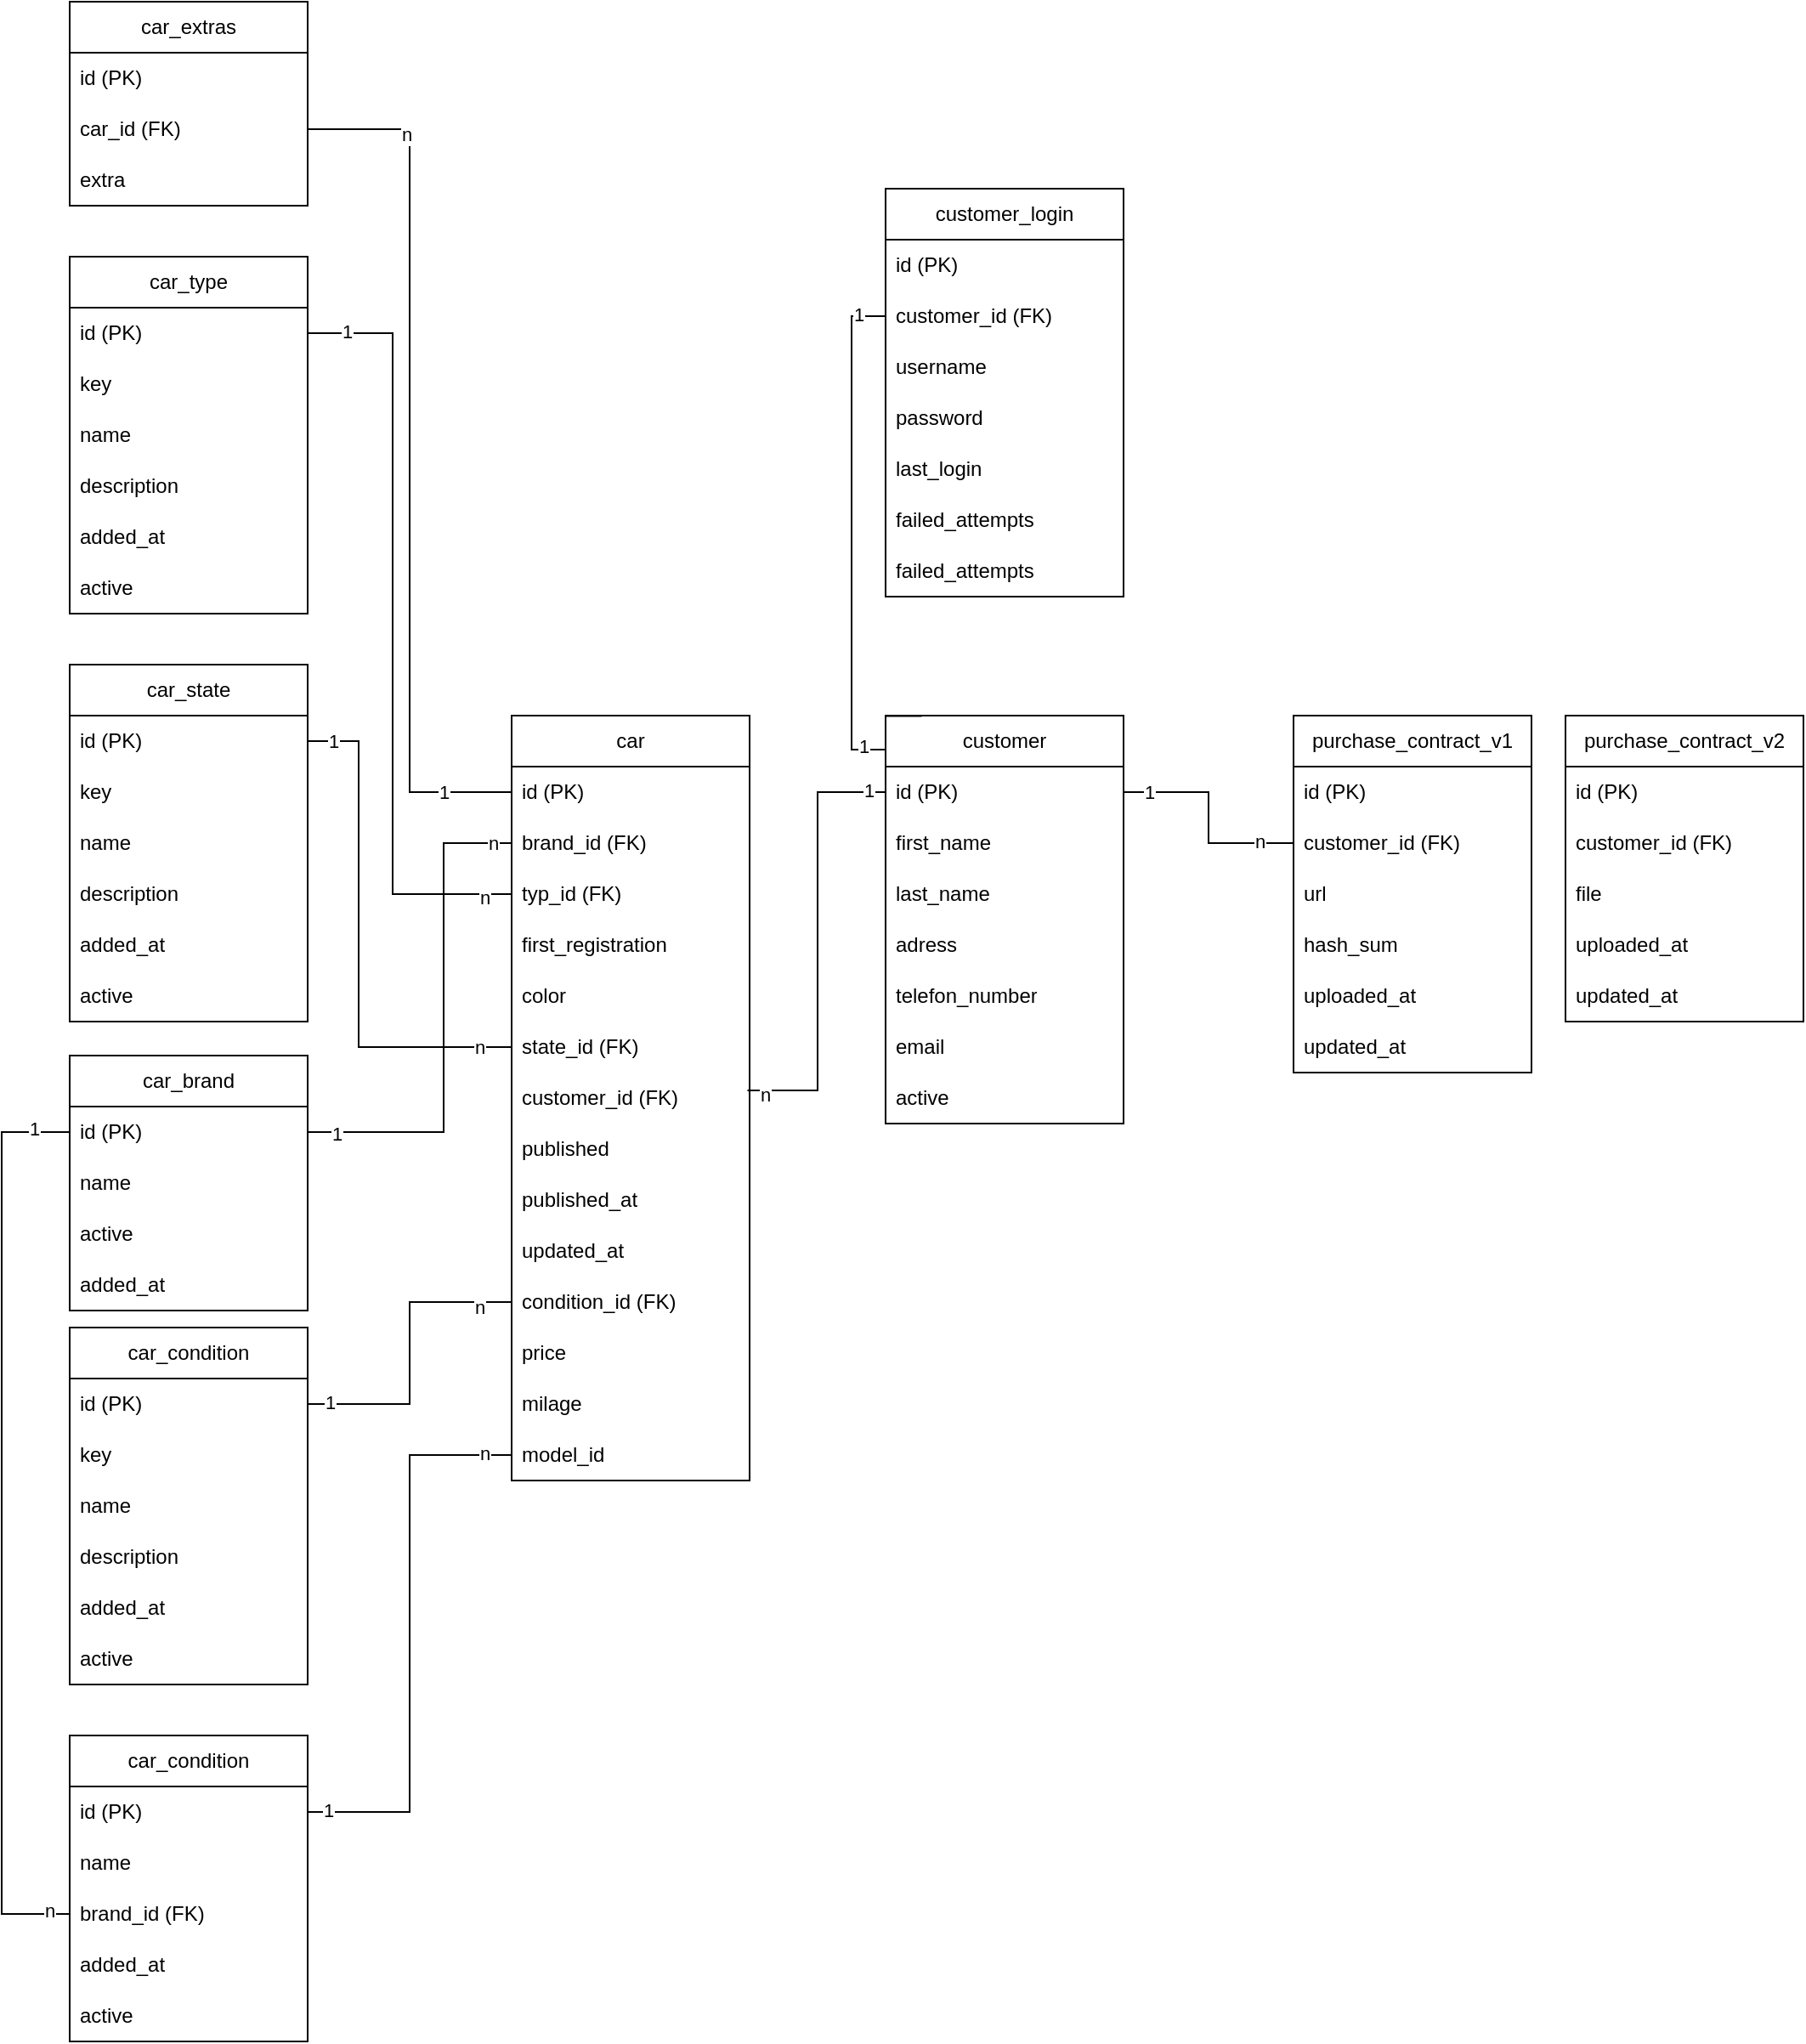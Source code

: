 <mxfile version="28.1.2">
  <diagram name="ER-Diagram" id="_7Eimf49AhQYkIgYRzWL">
    <mxGraphModel dx="1416" dy="1670" grid="1" gridSize="10" guides="1" tooltips="1" connect="1" arrows="1" fold="1" page="1" pageScale="1" pageWidth="827" pageHeight="1169" math="0" shadow="0">
      <root>
        <mxCell id="0" />
        <mxCell id="1" parent="0" />
        <mxCell id="4TkPCDQfQ7wnUUoVSyLl-1" value="car" style="swimlane;fontStyle=0;childLayout=stackLayout;horizontal=1;startSize=30;horizontalStack=0;resizeParent=1;resizeParentMax=0;resizeLast=0;collapsible=1;marginBottom=0;whiteSpace=wrap;html=1;" parent="1" vertex="1">
          <mxGeometry x="140" y="280" width="140" height="450" as="geometry">
            <mxRectangle x="120" y="280" width="60" height="30" as="alternateBounds" />
          </mxGeometry>
        </mxCell>
        <mxCell id="4TkPCDQfQ7wnUUoVSyLl-2" value="id (PK)" style="text;strokeColor=none;fillColor=none;align=left;verticalAlign=middle;spacingLeft=4;spacingRight=4;overflow=hidden;points=[[0,0.5],[1,0.5]];portConstraint=eastwest;rotatable=0;whiteSpace=wrap;html=1;" parent="4TkPCDQfQ7wnUUoVSyLl-1" vertex="1">
          <mxGeometry y="30" width="140" height="30" as="geometry" />
        </mxCell>
        <mxCell id="4TkPCDQfQ7wnUUoVSyLl-3" value="brand_id (FK)" style="text;strokeColor=none;fillColor=none;align=left;verticalAlign=middle;spacingLeft=4;spacingRight=4;overflow=hidden;points=[[0,0.5],[1,0.5]];portConstraint=eastwest;rotatable=0;whiteSpace=wrap;html=1;" parent="4TkPCDQfQ7wnUUoVSyLl-1" vertex="1">
          <mxGeometry y="60" width="140" height="30" as="geometry" />
        </mxCell>
        <mxCell id="4TkPCDQfQ7wnUUoVSyLl-4" value="typ_id (FK)" style="text;strokeColor=none;fillColor=none;align=left;verticalAlign=middle;spacingLeft=4;spacingRight=4;overflow=hidden;points=[[0,0.5],[1,0.5]];portConstraint=eastwest;rotatable=0;whiteSpace=wrap;html=1;" parent="4TkPCDQfQ7wnUUoVSyLl-1" vertex="1">
          <mxGeometry y="90" width="140" height="30" as="geometry" />
        </mxCell>
        <mxCell id="4TkPCDQfQ7wnUUoVSyLl-5" value="first_registration" style="text;strokeColor=none;fillColor=none;align=left;verticalAlign=middle;spacingLeft=4;spacingRight=4;overflow=hidden;points=[[0,0.5],[1,0.5]];portConstraint=eastwest;rotatable=0;whiteSpace=wrap;html=1;" parent="4TkPCDQfQ7wnUUoVSyLl-1" vertex="1">
          <mxGeometry y="120" width="140" height="30" as="geometry" />
        </mxCell>
        <mxCell id="4TkPCDQfQ7wnUUoVSyLl-6" value="color" style="text;strokeColor=none;fillColor=none;align=left;verticalAlign=middle;spacingLeft=4;spacingRight=4;overflow=hidden;points=[[0,0.5],[1,0.5]];portConstraint=eastwest;rotatable=0;whiteSpace=wrap;html=1;" parent="4TkPCDQfQ7wnUUoVSyLl-1" vertex="1">
          <mxGeometry y="150" width="140" height="30" as="geometry" />
        </mxCell>
        <mxCell id="4TkPCDQfQ7wnUUoVSyLl-7" value="state_id (FK)" style="text;strokeColor=none;fillColor=none;align=left;verticalAlign=middle;spacingLeft=4;spacingRight=4;overflow=hidden;points=[[0,0.5],[1,0.5]];portConstraint=eastwest;rotatable=0;whiteSpace=wrap;html=1;" parent="4TkPCDQfQ7wnUUoVSyLl-1" vertex="1">
          <mxGeometry y="180" width="140" height="30" as="geometry" />
        </mxCell>
        <mxCell id="4TkPCDQfQ7wnUUoVSyLl-8" value="customer_id (FK)" style="text;strokeColor=none;fillColor=none;align=left;verticalAlign=middle;spacingLeft=4;spacingRight=4;overflow=hidden;points=[[0,0.5],[1,0.5]];portConstraint=eastwest;rotatable=0;whiteSpace=wrap;html=1;" parent="4TkPCDQfQ7wnUUoVSyLl-1" vertex="1">
          <mxGeometry y="210" width="140" height="30" as="geometry" />
        </mxCell>
        <mxCell id="4TkPCDQfQ7wnUUoVSyLl-62" value="published" style="text;strokeColor=none;fillColor=none;align=left;verticalAlign=middle;spacingLeft=4;spacingRight=4;overflow=hidden;points=[[0,0.5],[1,0.5]];portConstraint=eastwest;rotatable=0;whiteSpace=wrap;html=1;" parent="4TkPCDQfQ7wnUUoVSyLl-1" vertex="1">
          <mxGeometry y="240" width="140" height="30" as="geometry" />
        </mxCell>
        <mxCell id="4TkPCDQfQ7wnUUoVSyLl-63" value="published_at" style="text;strokeColor=none;fillColor=none;align=left;verticalAlign=middle;spacingLeft=4;spacingRight=4;overflow=hidden;points=[[0,0.5],[1,0.5]];portConstraint=eastwest;rotatable=0;whiteSpace=wrap;html=1;" parent="4TkPCDQfQ7wnUUoVSyLl-1" vertex="1">
          <mxGeometry y="270" width="140" height="30" as="geometry" />
        </mxCell>
        <mxCell id="4TkPCDQfQ7wnUUoVSyLl-64" value="updated_at" style="text;strokeColor=none;fillColor=none;align=left;verticalAlign=middle;spacingLeft=4;spacingRight=4;overflow=hidden;points=[[0,0.5],[1,0.5]];portConstraint=eastwest;rotatable=0;whiteSpace=wrap;html=1;" parent="4TkPCDQfQ7wnUUoVSyLl-1" vertex="1">
          <mxGeometry y="300" width="140" height="30" as="geometry" />
        </mxCell>
        <mxCell id="3UxzQRHnN08g7a3_wBJf-1" value="condition_id (FK)" style="text;strokeColor=none;fillColor=none;align=left;verticalAlign=middle;spacingLeft=4;spacingRight=4;overflow=hidden;points=[[0,0.5],[1,0.5]];portConstraint=eastwest;rotatable=0;whiteSpace=wrap;html=1;" vertex="1" parent="4TkPCDQfQ7wnUUoVSyLl-1">
          <mxGeometry y="330" width="140" height="30" as="geometry" />
        </mxCell>
        <mxCell id="3UxzQRHnN08g7a3_wBJf-2" value="price" style="text;strokeColor=none;fillColor=none;align=left;verticalAlign=middle;spacingLeft=4;spacingRight=4;overflow=hidden;points=[[0,0.5],[1,0.5]];portConstraint=eastwest;rotatable=0;whiteSpace=wrap;html=1;" vertex="1" parent="4TkPCDQfQ7wnUUoVSyLl-1">
          <mxGeometry y="360" width="140" height="30" as="geometry" />
        </mxCell>
        <mxCell id="3UxzQRHnN08g7a3_wBJf-4" value="milage" style="text;strokeColor=none;fillColor=none;align=left;verticalAlign=middle;spacingLeft=4;spacingRight=4;overflow=hidden;points=[[0,0.5],[1,0.5]];portConstraint=eastwest;rotatable=0;whiteSpace=wrap;html=1;" vertex="1" parent="4TkPCDQfQ7wnUUoVSyLl-1">
          <mxGeometry y="390" width="140" height="30" as="geometry" />
        </mxCell>
        <mxCell id="3UxzQRHnN08g7a3_wBJf-50" value="model_id" style="text;strokeColor=none;fillColor=none;align=left;verticalAlign=middle;spacingLeft=4;spacingRight=4;overflow=hidden;points=[[0,0.5],[1,0.5]];portConstraint=eastwest;rotatable=0;whiteSpace=wrap;html=1;" vertex="1" parent="4TkPCDQfQ7wnUUoVSyLl-1">
          <mxGeometry y="420" width="140" height="30" as="geometry" />
        </mxCell>
        <mxCell id="4TkPCDQfQ7wnUUoVSyLl-9" value="customer" style="swimlane;fontStyle=0;childLayout=stackLayout;horizontal=1;startSize=30;horizontalStack=0;resizeParent=1;resizeParentMax=0;resizeLast=0;collapsible=1;marginBottom=0;whiteSpace=wrap;html=1;" parent="1" vertex="1">
          <mxGeometry x="360" y="280" width="140" height="240" as="geometry" />
        </mxCell>
        <mxCell id="4TkPCDQfQ7wnUUoVSyLl-10" value="id (PK)" style="text;strokeColor=none;fillColor=none;align=left;verticalAlign=middle;spacingLeft=4;spacingRight=4;overflow=hidden;points=[[0,0.5],[1,0.5]];portConstraint=eastwest;rotatable=0;whiteSpace=wrap;html=1;" parent="4TkPCDQfQ7wnUUoVSyLl-9" vertex="1">
          <mxGeometry y="30" width="140" height="30" as="geometry" />
        </mxCell>
        <mxCell id="4TkPCDQfQ7wnUUoVSyLl-11" value="first_name" style="text;strokeColor=none;fillColor=none;align=left;verticalAlign=middle;spacingLeft=4;spacingRight=4;overflow=hidden;points=[[0,0.5],[1,0.5]];portConstraint=eastwest;rotatable=0;whiteSpace=wrap;html=1;" parent="4TkPCDQfQ7wnUUoVSyLl-9" vertex="1">
          <mxGeometry y="60" width="140" height="30" as="geometry" />
        </mxCell>
        <mxCell id="4TkPCDQfQ7wnUUoVSyLl-12" value="last_name" style="text;strokeColor=none;fillColor=none;align=left;verticalAlign=middle;spacingLeft=4;spacingRight=4;overflow=hidden;points=[[0,0.5],[1,0.5]];portConstraint=eastwest;rotatable=0;whiteSpace=wrap;html=1;" parent="4TkPCDQfQ7wnUUoVSyLl-9" vertex="1">
          <mxGeometry y="90" width="140" height="30" as="geometry" />
        </mxCell>
        <mxCell id="4TkPCDQfQ7wnUUoVSyLl-13" value="adress" style="text;strokeColor=none;fillColor=none;align=left;verticalAlign=middle;spacingLeft=4;spacingRight=4;overflow=hidden;points=[[0,0.5],[1,0.5]];portConstraint=eastwest;rotatable=0;whiteSpace=wrap;html=1;" parent="4TkPCDQfQ7wnUUoVSyLl-9" vertex="1">
          <mxGeometry y="120" width="140" height="30" as="geometry" />
        </mxCell>
        <mxCell id="4TkPCDQfQ7wnUUoVSyLl-14" value="telefon_number" style="text;strokeColor=none;fillColor=none;align=left;verticalAlign=middle;spacingLeft=4;spacingRight=4;overflow=hidden;points=[[0,0.5],[1,0.5]];portConstraint=eastwest;rotatable=0;whiteSpace=wrap;html=1;" parent="4TkPCDQfQ7wnUUoVSyLl-9" vertex="1">
          <mxGeometry y="150" width="140" height="30" as="geometry" />
        </mxCell>
        <mxCell id="4TkPCDQfQ7wnUUoVSyLl-15" value="email" style="text;strokeColor=none;fillColor=none;align=left;verticalAlign=middle;spacingLeft=4;spacingRight=4;overflow=hidden;points=[[0,0.5],[1,0.5]];portConstraint=eastwest;rotatable=0;whiteSpace=wrap;html=1;" parent="4TkPCDQfQ7wnUUoVSyLl-9" vertex="1">
          <mxGeometry y="180" width="140" height="30" as="geometry" />
        </mxCell>
        <mxCell id="4TkPCDQfQ7wnUUoVSyLl-16" value="active" style="text;strokeColor=none;fillColor=none;align=left;verticalAlign=middle;spacingLeft=4;spacingRight=4;overflow=hidden;points=[[0,0.5],[1,0.5]];portConstraint=eastwest;rotatable=0;whiteSpace=wrap;html=1;" parent="4TkPCDQfQ7wnUUoVSyLl-9" vertex="1">
          <mxGeometry y="210" width="140" height="30" as="geometry" />
        </mxCell>
        <mxCell id="4TkPCDQfQ7wnUUoVSyLl-17" style="edgeStyle=orthogonalEdgeStyle;rounded=0;orthogonalLoop=1;jettySize=auto;html=1;entryX=0.991;entryY=0.349;entryDx=0;entryDy=0;entryPerimeter=0;strokeColor=default;endArrow=none;endFill=0;" parent="1" source="4TkPCDQfQ7wnUUoVSyLl-10" target="4TkPCDQfQ7wnUUoVSyLl-8" edge="1">
          <mxGeometry relative="1" as="geometry" />
        </mxCell>
        <mxCell id="4TkPCDQfQ7wnUUoVSyLl-18" value="n" style="edgeLabel;html=1;align=center;verticalAlign=middle;resizable=0;points=[];" parent="4TkPCDQfQ7wnUUoVSyLl-17" vertex="1" connectable="0">
          <mxGeometry x="0.923" y="2" relative="1" as="geometry">
            <mxPoint as="offset" />
          </mxGeometry>
        </mxCell>
        <mxCell id="4TkPCDQfQ7wnUUoVSyLl-19" value="1" style="edgeLabel;html=1;align=center;verticalAlign=middle;resizable=0;points=[];" parent="4TkPCDQfQ7wnUUoVSyLl-17" vertex="1" connectable="0">
          <mxGeometry x="-0.919" y="-1" relative="1" as="geometry">
            <mxPoint as="offset" />
          </mxGeometry>
        </mxCell>
        <mxCell id="4TkPCDQfQ7wnUUoVSyLl-20" value="car_extras" style="swimlane;fontStyle=0;childLayout=stackLayout;horizontal=1;startSize=30;horizontalStack=0;resizeParent=1;resizeParentMax=0;resizeLast=0;collapsible=1;marginBottom=0;whiteSpace=wrap;html=1;" parent="1" vertex="1">
          <mxGeometry x="-120" y="-140" width="140" height="120" as="geometry" />
        </mxCell>
        <mxCell id="4TkPCDQfQ7wnUUoVSyLl-21" value="id (PK)" style="text;strokeColor=none;fillColor=none;align=left;verticalAlign=middle;spacingLeft=4;spacingRight=4;overflow=hidden;points=[[0,0.5],[1,0.5]];portConstraint=eastwest;rotatable=0;whiteSpace=wrap;html=1;" parent="4TkPCDQfQ7wnUUoVSyLl-20" vertex="1">
          <mxGeometry y="30" width="140" height="30" as="geometry" />
        </mxCell>
        <mxCell id="4TkPCDQfQ7wnUUoVSyLl-22" value="car_id (FK)" style="text;strokeColor=none;fillColor=none;align=left;verticalAlign=middle;spacingLeft=4;spacingRight=4;overflow=hidden;points=[[0,0.5],[1,0.5]];portConstraint=eastwest;rotatable=0;whiteSpace=wrap;html=1;" parent="4TkPCDQfQ7wnUUoVSyLl-20" vertex="1">
          <mxGeometry y="60" width="140" height="30" as="geometry" />
        </mxCell>
        <mxCell id="4TkPCDQfQ7wnUUoVSyLl-23" value="extra" style="text;strokeColor=none;fillColor=none;align=left;verticalAlign=middle;spacingLeft=4;spacingRight=4;overflow=hidden;points=[[0,0.5],[1,0.5]];portConstraint=eastwest;rotatable=0;whiteSpace=wrap;html=1;" parent="4TkPCDQfQ7wnUUoVSyLl-20" vertex="1">
          <mxGeometry y="90" width="140" height="30" as="geometry" />
        </mxCell>
        <mxCell id="4TkPCDQfQ7wnUUoVSyLl-24" style="edgeStyle=orthogonalEdgeStyle;rounded=0;orthogonalLoop=1;jettySize=auto;html=1;entryX=0;entryY=0.5;entryDx=0;entryDy=0;endArrow=none;endFill=0;" parent="1" source="4TkPCDQfQ7wnUUoVSyLl-22" target="4TkPCDQfQ7wnUUoVSyLl-2" edge="1">
          <mxGeometry relative="1" as="geometry" />
        </mxCell>
        <mxCell id="4TkPCDQfQ7wnUUoVSyLl-25" value="&lt;div&gt;&lt;br&gt;&lt;/div&gt;" style="edgeLabel;html=1;align=center;verticalAlign=middle;resizable=0;points=[];" parent="4TkPCDQfQ7wnUUoVSyLl-24" vertex="1" connectable="0">
          <mxGeometry x="-0.799" y="-2" relative="1" as="geometry">
            <mxPoint as="offset" />
          </mxGeometry>
        </mxCell>
        <mxCell id="4TkPCDQfQ7wnUUoVSyLl-26" value="1" style="edgeLabel;html=1;align=center;verticalAlign=middle;resizable=0;points=[];" parent="4TkPCDQfQ7wnUUoVSyLl-24" vertex="1" connectable="0">
          <mxGeometry x="0.844" relative="1" as="geometry">
            <mxPoint as="offset" />
          </mxGeometry>
        </mxCell>
        <mxCell id="3UxzQRHnN08g7a3_wBJf-49" value="n" style="edgeLabel;html=1;align=center;verticalAlign=middle;resizable=0;points=[];" vertex="1" connectable="0" parent="4TkPCDQfQ7wnUUoVSyLl-24">
          <mxGeometry x="-0.754" y="-2" relative="1" as="geometry">
            <mxPoint as="offset" />
          </mxGeometry>
        </mxCell>
        <mxCell id="4TkPCDQfQ7wnUUoVSyLl-35" value="purchase_contract_v1" style="swimlane;fontStyle=0;childLayout=stackLayout;horizontal=1;startSize=30;horizontalStack=0;resizeParent=1;resizeParentMax=0;resizeLast=0;collapsible=1;marginBottom=0;whiteSpace=wrap;html=1;" parent="1" vertex="1">
          <mxGeometry x="600" y="280" width="140" height="210" as="geometry" />
        </mxCell>
        <mxCell id="4TkPCDQfQ7wnUUoVSyLl-36" value="id (PK)" style="text;strokeColor=none;fillColor=none;align=left;verticalAlign=middle;spacingLeft=4;spacingRight=4;overflow=hidden;points=[[0,0.5],[1,0.5]];portConstraint=eastwest;rotatable=0;whiteSpace=wrap;html=1;" parent="4TkPCDQfQ7wnUUoVSyLl-35" vertex="1">
          <mxGeometry y="30" width="140" height="30" as="geometry" />
        </mxCell>
        <mxCell id="4TkPCDQfQ7wnUUoVSyLl-37" value="customer_id (FK)" style="text;strokeColor=none;fillColor=none;align=left;verticalAlign=middle;spacingLeft=4;spacingRight=4;overflow=hidden;points=[[0,0.5],[1,0.5]];portConstraint=eastwest;rotatable=0;whiteSpace=wrap;html=1;" parent="4TkPCDQfQ7wnUUoVSyLl-35" vertex="1">
          <mxGeometry y="60" width="140" height="30" as="geometry" />
        </mxCell>
        <mxCell id="4TkPCDQfQ7wnUUoVSyLl-38" value="url" style="text;strokeColor=none;fillColor=none;align=left;verticalAlign=middle;spacingLeft=4;spacingRight=4;overflow=hidden;points=[[0,0.5],[1,0.5]];portConstraint=eastwest;rotatable=0;whiteSpace=wrap;html=1;" parent="4TkPCDQfQ7wnUUoVSyLl-35" vertex="1">
          <mxGeometry y="90" width="140" height="30" as="geometry" />
        </mxCell>
        <mxCell id="4TkPCDQfQ7wnUUoVSyLl-42" value="hash_sum" style="text;strokeColor=none;fillColor=none;align=left;verticalAlign=middle;spacingLeft=4;spacingRight=4;overflow=hidden;points=[[0,0.5],[1,0.5]];portConstraint=eastwest;rotatable=0;whiteSpace=wrap;html=1;" parent="4TkPCDQfQ7wnUUoVSyLl-35" vertex="1">
          <mxGeometry y="120" width="140" height="30" as="geometry" />
        </mxCell>
        <mxCell id="4TkPCDQfQ7wnUUoVSyLl-49" value="uploaded_at" style="text;strokeColor=none;fillColor=none;align=left;verticalAlign=middle;spacingLeft=4;spacingRight=4;overflow=hidden;points=[[0,0.5],[1,0.5]];portConstraint=eastwest;rotatable=0;whiteSpace=wrap;html=1;" parent="4TkPCDQfQ7wnUUoVSyLl-35" vertex="1">
          <mxGeometry y="150" width="140" height="30" as="geometry" />
        </mxCell>
        <mxCell id="4TkPCDQfQ7wnUUoVSyLl-50" value="updated_at" style="text;strokeColor=none;fillColor=none;align=left;verticalAlign=middle;spacingLeft=4;spacingRight=4;overflow=hidden;points=[[0,0.5],[1,0.5]];portConstraint=eastwest;rotatable=0;whiteSpace=wrap;html=1;" parent="4TkPCDQfQ7wnUUoVSyLl-35" vertex="1">
          <mxGeometry y="180" width="140" height="30" as="geometry" />
        </mxCell>
        <mxCell id="4TkPCDQfQ7wnUUoVSyLl-39" style="edgeStyle=orthogonalEdgeStyle;rounded=0;orthogonalLoop=1;jettySize=auto;html=1;entryX=0;entryY=0.5;entryDx=0;entryDy=0;endArrow=none;endFill=0;" parent="1" source="4TkPCDQfQ7wnUUoVSyLl-10" target="4TkPCDQfQ7wnUUoVSyLl-37" edge="1">
          <mxGeometry relative="1" as="geometry" />
        </mxCell>
        <mxCell id="4TkPCDQfQ7wnUUoVSyLl-40" value="1" style="edgeLabel;html=1;align=center;verticalAlign=middle;resizable=0;points=[];" parent="4TkPCDQfQ7wnUUoVSyLl-39" vertex="1" connectable="0">
          <mxGeometry x="-0.779" relative="1" as="geometry">
            <mxPoint as="offset" />
          </mxGeometry>
        </mxCell>
        <mxCell id="4TkPCDQfQ7wnUUoVSyLl-41" value="n" style="edgeLabel;html=1;align=center;verticalAlign=middle;resizable=0;points=[];" parent="4TkPCDQfQ7wnUUoVSyLl-39" vertex="1" connectable="0">
          <mxGeometry x="0.696" y="1" relative="1" as="geometry">
            <mxPoint as="offset" />
          </mxGeometry>
        </mxCell>
        <mxCell id="4TkPCDQfQ7wnUUoVSyLl-43" value="purchase_contract_v2" style="swimlane;fontStyle=0;childLayout=stackLayout;horizontal=1;startSize=30;horizontalStack=0;resizeParent=1;resizeParentMax=0;resizeLast=0;collapsible=1;marginBottom=0;whiteSpace=wrap;html=1;" parent="1" vertex="1">
          <mxGeometry x="760" y="280" width="140" height="180" as="geometry" />
        </mxCell>
        <mxCell id="4TkPCDQfQ7wnUUoVSyLl-44" value="id (PK)" style="text;strokeColor=none;fillColor=none;align=left;verticalAlign=middle;spacingLeft=4;spacingRight=4;overflow=hidden;points=[[0,0.5],[1,0.5]];portConstraint=eastwest;rotatable=0;whiteSpace=wrap;html=1;" parent="4TkPCDQfQ7wnUUoVSyLl-43" vertex="1">
          <mxGeometry y="30" width="140" height="30" as="geometry" />
        </mxCell>
        <mxCell id="4TkPCDQfQ7wnUUoVSyLl-45" value="customer_id (FK)" style="text;strokeColor=none;fillColor=none;align=left;verticalAlign=middle;spacingLeft=4;spacingRight=4;overflow=hidden;points=[[0,0.5],[1,0.5]];portConstraint=eastwest;rotatable=0;whiteSpace=wrap;html=1;" parent="4TkPCDQfQ7wnUUoVSyLl-43" vertex="1">
          <mxGeometry y="60" width="140" height="30" as="geometry" />
        </mxCell>
        <mxCell id="4TkPCDQfQ7wnUUoVSyLl-46" value="file" style="text;strokeColor=none;fillColor=none;align=left;verticalAlign=middle;spacingLeft=4;spacingRight=4;overflow=hidden;points=[[0,0.5],[1,0.5]];portConstraint=eastwest;rotatable=0;whiteSpace=wrap;html=1;" parent="4TkPCDQfQ7wnUUoVSyLl-43" vertex="1">
          <mxGeometry y="90" width="140" height="30" as="geometry" />
        </mxCell>
        <mxCell id="4TkPCDQfQ7wnUUoVSyLl-48" value="uploaded_at" style="text;strokeColor=none;fillColor=none;align=left;verticalAlign=middle;spacingLeft=4;spacingRight=4;overflow=hidden;points=[[0,0.5],[1,0.5]];portConstraint=eastwest;rotatable=0;whiteSpace=wrap;html=1;" parent="4TkPCDQfQ7wnUUoVSyLl-43" vertex="1">
          <mxGeometry y="120" width="140" height="30" as="geometry" />
        </mxCell>
        <mxCell id="4TkPCDQfQ7wnUUoVSyLl-51" value="updated_at" style="text;strokeColor=none;fillColor=none;align=left;verticalAlign=middle;spacingLeft=4;spacingRight=4;overflow=hidden;points=[[0,0.5],[1,0.5]];portConstraint=eastwest;rotatable=0;whiteSpace=wrap;html=1;" parent="4TkPCDQfQ7wnUUoVSyLl-43" vertex="1">
          <mxGeometry y="150" width="140" height="30" as="geometry" />
        </mxCell>
        <mxCell id="4TkPCDQfQ7wnUUoVSyLl-52" value="customer_login" style="swimlane;fontStyle=0;childLayout=stackLayout;horizontal=1;startSize=30;horizontalStack=0;resizeParent=1;resizeParentMax=0;resizeLast=0;collapsible=1;marginBottom=0;whiteSpace=wrap;html=1;" parent="1" vertex="1">
          <mxGeometry x="360" y="-30" width="140" height="240" as="geometry" />
        </mxCell>
        <mxCell id="4TkPCDQfQ7wnUUoVSyLl-53" value="id (PK)" style="text;strokeColor=none;fillColor=none;align=left;verticalAlign=middle;spacingLeft=4;spacingRight=4;overflow=hidden;points=[[0,0.5],[1,0.5]];portConstraint=eastwest;rotatable=0;whiteSpace=wrap;html=1;" parent="4TkPCDQfQ7wnUUoVSyLl-52" vertex="1">
          <mxGeometry y="30" width="140" height="30" as="geometry" />
        </mxCell>
        <mxCell id="4TkPCDQfQ7wnUUoVSyLl-54" value="customer_id (FK)" style="text;strokeColor=none;fillColor=none;align=left;verticalAlign=middle;spacingLeft=4;spacingRight=4;overflow=hidden;points=[[0,0.5],[1,0.5]];portConstraint=eastwest;rotatable=0;whiteSpace=wrap;html=1;" parent="4TkPCDQfQ7wnUUoVSyLl-52" vertex="1">
          <mxGeometry y="60" width="140" height="30" as="geometry" />
        </mxCell>
        <mxCell id="4TkPCDQfQ7wnUUoVSyLl-55" value="username" style="text;strokeColor=none;fillColor=none;align=left;verticalAlign=middle;spacingLeft=4;spacingRight=4;overflow=hidden;points=[[0,0.5],[1,0.5]];portConstraint=eastwest;rotatable=0;whiteSpace=wrap;html=1;" parent="4TkPCDQfQ7wnUUoVSyLl-52" vertex="1">
          <mxGeometry y="90" width="140" height="30" as="geometry" />
        </mxCell>
        <mxCell id="4TkPCDQfQ7wnUUoVSyLl-56" value="password" style="text;strokeColor=none;fillColor=none;align=left;verticalAlign=middle;spacingLeft=4;spacingRight=4;overflow=hidden;points=[[0,0.5],[1,0.5]];portConstraint=eastwest;rotatable=0;whiteSpace=wrap;html=1;" parent="4TkPCDQfQ7wnUUoVSyLl-52" vertex="1">
          <mxGeometry y="120" width="140" height="30" as="geometry" />
        </mxCell>
        <mxCell id="4TkPCDQfQ7wnUUoVSyLl-57" value="last_login" style="text;strokeColor=none;fillColor=none;align=left;verticalAlign=middle;spacingLeft=4;spacingRight=4;overflow=hidden;points=[[0,0.5],[1,0.5]];portConstraint=eastwest;rotatable=0;whiteSpace=wrap;html=1;" parent="4TkPCDQfQ7wnUUoVSyLl-52" vertex="1">
          <mxGeometry y="150" width="140" height="30" as="geometry" />
        </mxCell>
        <mxCell id="4TkPCDQfQ7wnUUoVSyLl-58" value="failed_attempts" style="text;strokeColor=none;fillColor=none;align=left;verticalAlign=middle;spacingLeft=4;spacingRight=4;overflow=hidden;points=[[0,0.5],[1,0.5]];portConstraint=eastwest;rotatable=0;whiteSpace=wrap;html=1;" parent="4TkPCDQfQ7wnUUoVSyLl-52" vertex="1">
          <mxGeometry y="180" width="140" height="30" as="geometry" />
        </mxCell>
        <mxCell id="3UxzQRHnN08g7a3_wBJf-66" value="failed_attempts" style="text;strokeColor=none;fillColor=none;align=left;verticalAlign=middle;spacingLeft=4;spacingRight=4;overflow=hidden;points=[[0,0.5],[1,0.5]];portConstraint=eastwest;rotatable=0;whiteSpace=wrap;html=1;" vertex="1" parent="4TkPCDQfQ7wnUUoVSyLl-52">
          <mxGeometry y="210" width="140" height="30" as="geometry" />
        </mxCell>
        <mxCell id="4TkPCDQfQ7wnUUoVSyLl-59" style="edgeStyle=orthogonalEdgeStyle;rounded=0;orthogonalLoop=1;jettySize=auto;html=1;endArrow=none;endFill=0;entryX=0.152;entryY=0.001;entryDx=0;entryDy=0;entryPerimeter=0;" parent="1" source="4TkPCDQfQ7wnUUoVSyLl-54" target="4TkPCDQfQ7wnUUoVSyLl-9" edge="1">
          <mxGeometry relative="1" as="geometry">
            <mxPoint x="320" y="330" as="targetPoint" />
            <Array as="points">
              <mxPoint x="340" y="45" />
              <mxPoint x="340" y="300" />
              <mxPoint x="360" y="300" />
              <mxPoint x="360" y="280" />
            </Array>
          </mxGeometry>
        </mxCell>
        <mxCell id="4TkPCDQfQ7wnUUoVSyLl-60" value="1" style="edgeLabel;html=1;align=center;verticalAlign=middle;resizable=0;points=[];" parent="4TkPCDQfQ7wnUUoVSyLl-59" vertex="1" connectable="0">
          <mxGeometry x="0.676" y="2" relative="1" as="geometry">
            <mxPoint as="offset" />
          </mxGeometry>
        </mxCell>
        <mxCell id="4TkPCDQfQ7wnUUoVSyLl-61" value="1" style="edgeLabel;html=1;align=center;verticalAlign=middle;resizable=0;points=[];" parent="4TkPCDQfQ7wnUUoVSyLl-59" vertex="1" connectable="0">
          <mxGeometry x="-0.905" y="-1" relative="1" as="geometry">
            <mxPoint as="offset" />
          </mxGeometry>
        </mxCell>
        <mxCell id="3UxzQRHnN08g7a3_wBJf-5" value="car_brand" style="swimlane;fontStyle=0;childLayout=stackLayout;horizontal=1;startSize=30;horizontalStack=0;resizeParent=1;resizeParentMax=0;resizeLast=0;collapsible=1;marginBottom=0;whiteSpace=wrap;html=1;" vertex="1" parent="1">
          <mxGeometry x="-120" y="480" width="140" height="150" as="geometry" />
        </mxCell>
        <mxCell id="3UxzQRHnN08g7a3_wBJf-6" value="id (PK)" style="text;strokeColor=none;fillColor=none;align=left;verticalAlign=middle;spacingLeft=4;spacingRight=4;overflow=hidden;points=[[0,0.5],[1,0.5]];portConstraint=eastwest;rotatable=0;whiteSpace=wrap;html=1;" vertex="1" parent="3UxzQRHnN08g7a3_wBJf-5">
          <mxGeometry y="30" width="140" height="30" as="geometry" />
        </mxCell>
        <mxCell id="3UxzQRHnN08g7a3_wBJf-7" value="name" style="text;strokeColor=none;fillColor=none;align=left;verticalAlign=middle;spacingLeft=4;spacingRight=4;overflow=hidden;points=[[0,0.5],[1,0.5]];portConstraint=eastwest;rotatable=0;whiteSpace=wrap;html=1;" vertex="1" parent="3UxzQRHnN08g7a3_wBJf-5">
          <mxGeometry y="60" width="140" height="30" as="geometry" />
        </mxCell>
        <mxCell id="3UxzQRHnN08g7a3_wBJf-8" value="active" style="text;strokeColor=none;fillColor=none;align=left;verticalAlign=middle;spacingLeft=4;spacingRight=4;overflow=hidden;points=[[0,0.5],[1,0.5]];portConstraint=eastwest;rotatable=0;whiteSpace=wrap;html=1;" vertex="1" parent="3UxzQRHnN08g7a3_wBJf-5">
          <mxGeometry y="90" width="140" height="30" as="geometry" />
        </mxCell>
        <mxCell id="3UxzQRHnN08g7a3_wBJf-9" value="added_at" style="text;strokeColor=none;fillColor=none;align=left;verticalAlign=middle;spacingLeft=4;spacingRight=4;overflow=hidden;points=[[0,0.5],[1,0.5]];portConstraint=eastwest;rotatable=0;whiteSpace=wrap;html=1;" vertex="1" parent="3UxzQRHnN08g7a3_wBJf-5">
          <mxGeometry y="120" width="140" height="30" as="geometry" />
        </mxCell>
        <mxCell id="3UxzQRHnN08g7a3_wBJf-10" style="edgeStyle=orthogonalEdgeStyle;rounded=0;orthogonalLoop=1;jettySize=auto;html=1;entryX=0;entryY=0.5;entryDx=0;entryDy=0;endArrow=none;endFill=0;" edge="1" parent="1" source="3UxzQRHnN08g7a3_wBJf-6" target="4TkPCDQfQ7wnUUoVSyLl-3">
          <mxGeometry relative="1" as="geometry">
            <Array as="points">
              <mxPoint x="100" y="525" />
              <mxPoint x="100" y="355" />
            </Array>
          </mxGeometry>
        </mxCell>
        <mxCell id="3UxzQRHnN08g7a3_wBJf-11" value="1" style="edgeLabel;html=1;align=center;verticalAlign=middle;resizable=0;points=[];" vertex="1" connectable="0" parent="3UxzQRHnN08g7a3_wBJf-10">
          <mxGeometry x="-0.883" y="-1" relative="1" as="geometry">
            <mxPoint as="offset" />
          </mxGeometry>
        </mxCell>
        <mxCell id="3UxzQRHnN08g7a3_wBJf-13" value="n" style="edgeLabel;html=1;align=center;verticalAlign=middle;resizable=0;points=[];" vertex="1" connectable="0" parent="3UxzQRHnN08g7a3_wBJf-10">
          <mxGeometry x="0.919" relative="1" as="geometry">
            <mxPoint as="offset" />
          </mxGeometry>
        </mxCell>
        <mxCell id="3UxzQRHnN08g7a3_wBJf-14" value="car_condition" style="swimlane;fontStyle=0;childLayout=stackLayout;horizontal=1;startSize=30;horizontalStack=0;resizeParent=1;resizeParentMax=0;resizeLast=0;collapsible=1;marginBottom=0;whiteSpace=wrap;html=1;" vertex="1" parent="1">
          <mxGeometry x="-120" y="640" width="140" height="210" as="geometry" />
        </mxCell>
        <mxCell id="3UxzQRHnN08g7a3_wBJf-15" value="id (PK)" style="text;strokeColor=none;fillColor=none;align=left;verticalAlign=middle;spacingLeft=4;spacingRight=4;overflow=hidden;points=[[0,0.5],[1,0.5]];portConstraint=eastwest;rotatable=0;whiteSpace=wrap;html=1;" vertex="1" parent="3UxzQRHnN08g7a3_wBJf-14">
          <mxGeometry y="30" width="140" height="30" as="geometry" />
        </mxCell>
        <mxCell id="3UxzQRHnN08g7a3_wBJf-16" value="key" style="text;strokeColor=none;fillColor=none;align=left;verticalAlign=middle;spacingLeft=4;spacingRight=4;overflow=hidden;points=[[0,0.5],[1,0.5]];portConstraint=eastwest;rotatable=0;whiteSpace=wrap;html=1;" vertex="1" parent="3UxzQRHnN08g7a3_wBJf-14">
          <mxGeometry y="60" width="140" height="30" as="geometry" />
        </mxCell>
        <mxCell id="3UxzQRHnN08g7a3_wBJf-20" value="name" style="text;strokeColor=none;fillColor=none;align=left;verticalAlign=middle;spacingLeft=4;spacingRight=4;overflow=hidden;points=[[0,0.5],[1,0.5]];portConstraint=eastwest;rotatable=0;whiteSpace=wrap;html=1;" vertex="1" parent="3UxzQRHnN08g7a3_wBJf-14">
          <mxGeometry y="90" width="140" height="30" as="geometry" />
        </mxCell>
        <mxCell id="3UxzQRHnN08g7a3_wBJf-17" value="description" style="text;strokeColor=none;fillColor=none;align=left;verticalAlign=middle;spacingLeft=4;spacingRight=4;overflow=hidden;points=[[0,0.5],[1,0.5]];portConstraint=eastwest;rotatable=0;whiteSpace=wrap;html=1;" vertex="1" parent="3UxzQRHnN08g7a3_wBJf-14">
          <mxGeometry y="120" width="140" height="30" as="geometry" />
        </mxCell>
        <mxCell id="3UxzQRHnN08g7a3_wBJf-18" value="added_at" style="text;strokeColor=none;fillColor=none;align=left;verticalAlign=middle;spacingLeft=4;spacingRight=4;overflow=hidden;points=[[0,0.5],[1,0.5]];portConstraint=eastwest;rotatable=0;whiteSpace=wrap;html=1;" vertex="1" parent="3UxzQRHnN08g7a3_wBJf-14">
          <mxGeometry y="150" width="140" height="30" as="geometry" />
        </mxCell>
        <mxCell id="3UxzQRHnN08g7a3_wBJf-21" value="active" style="text;strokeColor=none;fillColor=none;align=left;verticalAlign=middle;spacingLeft=4;spacingRight=4;overflow=hidden;points=[[0,0.5],[1,0.5]];portConstraint=eastwest;rotatable=0;whiteSpace=wrap;html=1;" vertex="1" parent="3UxzQRHnN08g7a3_wBJf-14">
          <mxGeometry y="180" width="140" height="30" as="geometry" />
        </mxCell>
        <mxCell id="3UxzQRHnN08g7a3_wBJf-22" style="edgeStyle=orthogonalEdgeStyle;rounded=0;orthogonalLoop=1;jettySize=auto;html=1;endArrow=none;endFill=0;" edge="1" parent="1" source="3UxzQRHnN08g7a3_wBJf-1" target="3UxzQRHnN08g7a3_wBJf-15">
          <mxGeometry relative="1" as="geometry" />
        </mxCell>
        <mxCell id="3UxzQRHnN08g7a3_wBJf-23" value="1" style="edgeLabel;html=1;align=center;verticalAlign=middle;resizable=0;points=[];" vertex="1" connectable="0" parent="3UxzQRHnN08g7a3_wBJf-22">
          <mxGeometry x="0.86" y="-1" relative="1" as="geometry">
            <mxPoint as="offset" />
          </mxGeometry>
        </mxCell>
        <mxCell id="3UxzQRHnN08g7a3_wBJf-24" value="n" style="edgeLabel;html=1;align=center;verticalAlign=middle;resizable=0;points=[];" vertex="1" connectable="0" parent="3UxzQRHnN08g7a3_wBJf-22">
          <mxGeometry x="-0.782" y="3" relative="1" as="geometry">
            <mxPoint as="offset" />
          </mxGeometry>
        </mxCell>
        <mxCell id="3UxzQRHnN08g7a3_wBJf-25" value="car_state" style="swimlane;fontStyle=0;childLayout=stackLayout;horizontal=1;startSize=30;horizontalStack=0;resizeParent=1;resizeParentMax=0;resizeLast=0;collapsible=1;marginBottom=0;whiteSpace=wrap;html=1;" vertex="1" parent="1">
          <mxGeometry x="-120" y="250" width="140" height="210" as="geometry" />
        </mxCell>
        <mxCell id="3UxzQRHnN08g7a3_wBJf-26" value="id (PK)" style="text;strokeColor=none;fillColor=none;align=left;verticalAlign=middle;spacingLeft=4;spacingRight=4;overflow=hidden;points=[[0,0.5],[1,0.5]];portConstraint=eastwest;rotatable=0;whiteSpace=wrap;html=1;" vertex="1" parent="3UxzQRHnN08g7a3_wBJf-25">
          <mxGeometry y="30" width="140" height="30" as="geometry" />
        </mxCell>
        <mxCell id="3UxzQRHnN08g7a3_wBJf-32" value="key" style="text;strokeColor=none;fillColor=none;align=left;verticalAlign=middle;spacingLeft=4;spacingRight=4;overflow=hidden;points=[[0,0.5],[1,0.5]];portConstraint=eastwest;rotatable=0;whiteSpace=wrap;html=1;" vertex="1" parent="3UxzQRHnN08g7a3_wBJf-25">
          <mxGeometry y="60" width="140" height="30" as="geometry" />
        </mxCell>
        <mxCell id="3UxzQRHnN08g7a3_wBJf-33" value="name" style="text;strokeColor=none;fillColor=none;align=left;verticalAlign=middle;spacingLeft=4;spacingRight=4;overflow=hidden;points=[[0,0.5],[1,0.5]];portConstraint=eastwest;rotatable=0;whiteSpace=wrap;html=1;" vertex="1" parent="3UxzQRHnN08g7a3_wBJf-25">
          <mxGeometry y="90" width="140" height="30" as="geometry" />
        </mxCell>
        <mxCell id="3UxzQRHnN08g7a3_wBJf-34" value="description" style="text;strokeColor=none;fillColor=none;align=left;verticalAlign=middle;spacingLeft=4;spacingRight=4;overflow=hidden;points=[[0,0.5],[1,0.5]];portConstraint=eastwest;rotatable=0;whiteSpace=wrap;html=1;" vertex="1" parent="3UxzQRHnN08g7a3_wBJf-25">
          <mxGeometry y="120" width="140" height="30" as="geometry" />
        </mxCell>
        <mxCell id="3UxzQRHnN08g7a3_wBJf-30" value="added_at" style="text;strokeColor=none;fillColor=none;align=left;verticalAlign=middle;spacingLeft=4;spacingRight=4;overflow=hidden;points=[[0,0.5],[1,0.5]];portConstraint=eastwest;rotatable=0;whiteSpace=wrap;html=1;" vertex="1" parent="3UxzQRHnN08g7a3_wBJf-25">
          <mxGeometry y="150" width="140" height="30" as="geometry" />
        </mxCell>
        <mxCell id="3UxzQRHnN08g7a3_wBJf-31" value="active" style="text;strokeColor=none;fillColor=none;align=left;verticalAlign=middle;spacingLeft=4;spacingRight=4;overflow=hidden;points=[[0,0.5],[1,0.5]];portConstraint=eastwest;rotatable=0;whiteSpace=wrap;html=1;" vertex="1" parent="3UxzQRHnN08g7a3_wBJf-25">
          <mxGeometry y="180" width="140" height="30" as="geometry" />
        </mxCell>
        <mxCell id="3UxzQRHnN08g7a3_wBJf-35" style="edgeStyle=orthogonalEdgeStyle;rounded=0;orthogonalLoop=1;jettySize=auto;html=1;entryX=0;entryY=0.5;entryDx=0;entryDy=0;endArrow=none;endFill=0;" edge="1" parent="1" source="3UxzQRHnN08g7a3_wBJf-26" target="4TkPCDQfQ7wnUUoVSyLl-7">
          <mxGeometry relative="1" as="geometry">
            <Array as="points">
              <mxPoint x="50" y="295" />
              <mxPoint x="50" y="475" />
            </Array>
          </mxGeometry>
        </mxCell>
        <mxCell id="3UxzQRHnN08g7a3_wBJf-47" value="1" style="edgeLabel;html=1;align=center;verticalAlign=middle;resizable=0;points=[];" vertex="1" connectable="0" parent="3UxzQRHnN08g7a3_wBJf-35">
          <mxGeometry x="-0.899" relative="1" as="geometry">
            <mxPoint as="offset" />
          </mxGeometry>
        </mxCell>
        <mxCell id="3UxzQRHnN08g7a3_wBJf-48" value="n" style="edgeLabel;html=1;align=center;verticalAlign=middle;resizable=0;points=[];" vertex="1" connectable="0" parent="3UxzQRHnN08g7a3_wBJf-35">
          <mxGeometry x="0.869" relative="1" as="geometry">
            <mxPoint as="offset" />
          </mxGeometry>
        </mxCell>
        <mxCell id="3UxzQRHnN08g7a3_wBJf-37" value="car_type" style="swimlane;fontStyle=0;childLayout=stackLayout;horizontal=1;startSize=30;horizontalStack=0;resizeParent=1;resizeParentMax=0;resizeLast=0;collapsible=1;marginBottom=0;whiteSpace=wrap;html=1;" vertex="1" parent="1">
          <mxGeometry x="-120" y="10" width="140" height="210" as="geometry" />
        </mxCell>
        <mxCell id="3UxzQRHnN08g7a3_wBJf-38" value="id (PK)" style="text;strokeColor=none;fillColor=none;align=left;verticalAlign=middle;spacingLeft=4;spacingRight=4;overflow=hidden;points=[[0,0.5],[1,0.5]];portConstraint=eastwest;rotatable=0;whiteSpace=wrap;html=1;" vertex="1" parent="3UxzQRHnN08g7a3_wBJf-37">
          <mxGeometry y="30" width="140" height="30" as="geometry" />
        </mxCell>
        <mxCell id="3UxzQRHnN08g7a3_wBJf-39" value="key" style="text;strokeColor=none;fillColor=none;align=left;verticalAlign=middle;spacingLeft=4;spacingRight=4;overflow=hidden;points=[[0,0.5],[1,0.5]];portConstraint=eastwest;rotatable=0;whiteSpace=wrap;html=1;" vertex="1" parent="3UxzQRHnN08g7a3_wBJf-37">
          <mxGeometry y="60" width="140" height="30" as="geometry" />
        </mxCell>
        <mxCell id="3UxzQRHnN08g7a3_wBJf-40" value="name" style="text;strokeColor=none;fillColor=none;align=left;verticalAlign=middle;spacingLeft=4;spacingRight=4;overflow=hidden;points=[[0,0.5],[1,0.5]];portConstraint=eastwest;rotatable=0;whiteSpace=wrap;html=1;" vertex="1" parent="3UxzQRHnN08g7a3_wBJf-37">
          <mxGeometry y="90" width="140" height="30" as="geometry" />
        </mxCell>
        <mxCell id="3UxzQRHnN08g7a3_wBJf-41" value="description" style="text;strokeColor=none;fillColor=none;align=left;verticalAlign=middle;spacingLeft=4;spacingRight=4;overflow=hidden;points=[[0,0.5],[1,0.5]];portConstraint=eastwest;rotatable=0;whiteSpace=wrap;html=1;" vertex="1" parent="3UxzQRHnN08g7a3_wBJf-37">
          <mxGeometry y="120" width="140" height="30" as="geometry" />
        </mxCell>
        <mxCell id="3UxzQRHnN08g7a3_wBJf-42" value="added_at" style="text;strokeColor=none;fillColor=none;align=left;verticalAlign=middle;spacingLeft=4;spacingRight=4;overflow=hidden;points=[[0,0.5],[1,0.5]];portConstraint=eastwest;rotatable=0;whiteSpace=wrap;html=1;" vertex="1" parent="3UxzQRHnN08g7a3_wBJf-37">
          <mxGeometry y="150" width="140" height="30" as="geometry" />
        </mxCell>
        <mxCell id="3UxzQRHnN08g7a3_wBJf-43" value="active" style="text;strokeColor=none;fillColor=none;align=left;verticalAlign=middle;spacingLeft=4;spacingRight=4;overflow=hidden;points=[[0,0.5],[1,0.5]];portConstraint=eastwest;rotatable=0;whiteSpace=wrap;html=1;" vertex="1" parent="3UxzQRHnN08g7a3_wBJf-37">
          <mxGeometry y="180" width="140" height="30" as="geometry" />
        </mxCell>
        <mxCell id="3UxzQRHnN08g7a3_wBJf-44" style="edgeStyle=orthogonalEdgeStyle;rounded=0;orthogonalLoop=1;jettySize=auto;html=1;entryX=0;entryY=0.5;entryDx=0;entryDy=0;endArrow=none;endFill=0;" edge="1" parent="1" source="3UxzQRHnN08g7a3_wBJf-38" target="4TkPCDQfQ7wnUUoVSyLl-4">
          <mxGeometry relative="1" as="geometry">
            <Array as="points">
              <mxPoint x="70" y="55" />
              <mxPoint x="70" y="385" />
            </Array>
          </mxGeometry>
        </mxCell>
        <mxCell id="3UxzQRHnN08g7a3_wBJf-45" value="n" style="edgeLabel;html=1;align=center;verticalAlign=middle;resizable=0;points=[];" vertex="1" connectable="0" parent="3UxzQRHnN08g7a3_wBJf-44">
          <mxGeometry x="0.928" y="-2" relative="1" as="geometry">
            <mxPoint as="offset" />
          </mxGeometry>
        </mxCell>
        <mxCell id="3UxzQRHnN08g7a3_wBJf-46" value="1" style="edgeLabel;html=1;align=center;verticalAlign=middle;resizable=0;points=[];" vertex="1" connectable="0" parent="3UxzQRHnN08g7a3_wBJf-44">
          <mxGeometry x="-0.898" y="1" relative="1" as="geometry">
            <mxPoint as="offset" />
          </mxGeometry>
        </mxCell>
        <mxCell id="3UxzQRHnN08g7a3_wBJf-51" value="car_condition" style="swimlane;fontStyle=0;childLayout=stackLayout;horizontal=1;startSize=30;horizontalStack=0;resizeParent=1;resizeParentMax=0;resizeLast=0;collapsible=1;marginBottom=0;whiteSpace=wrap;html=1;" vertex="1" parent="1">
          <mxGeometry x="-120" y="880" width="140" height="180" as="geometry" />
        </mxCell>
        <mxCell id="3UxzQRHnN08g7a3_wBJf-52" value="id (PK)" style="text;strokeColor=none;fillColor=none;align=left;verticalAlign=middle;spacingLeft=4;spacingRight=4;overflow=hidden;points=[[0,0.5],[1,0.5]];portConstraint=eastwest;rotatable=0;whiteSpace=wrap;html=1;" vertex="1" parent="3UxzQRHnN08g7a3_wBJf-51">
          <mxGeometry y="30" width="140" height="30" as="geometry" />
        </mxCell>
        <mxCell id="3UxzQRHnN08g7a3_wBJf-58" value="name" style="text;strokeColor=none;fillColor=none;align=left;verticalAlign=middle;spacingLeft=4;spacingRight=4;overflow=hidden;points=[[0,0.5],[1,0.5]];portConstraint=eastwest;rotatable=0;whiteSpace=wrap;html=1;" vertex="1" parent="3UxzQRHnN08g7a3_wBJf-51">
          <mxGeometry y="60" width="140" height="30" as="geometry" />
        </mxCell>
        <mxCell id="3UxzQRHnN08g7a3_wBJf-53" value="brand_id (FK)" style="text;strokeColor=none;fillColor=none;align=left;verticalAlign=middle;spacingLeft=4;spacingRight=4;overflow=hidden;points=[[0,0.5],[1,0.5]];portConstraint=eastwest;rotatable=0;whiteSpace=wrap;html=1;" vertex="1" parent="3UxzQRHnN08g7a3_wBJf-51">
          <mxGeometry y="90" width="140" height="30" as="geometry" />
        </mxCell>
        <mxCell id="3UxzQRHnN08g7a3_wBJf-56" value="added_at" style="text;strokeColor=none;fillColor=none;align=left;verticalAlign=middle;spacingLeft=4;spacingRight=4;overflow=hidden;points=[[0,0.5],[1,0.5]];portConstraint=eastwest;rotatable=0;whiteSpace=wrap;html=1;" vertex="1" parent="3UxzQRHnN08g7a3_wBJf-51">
          <mxGeometry y="120" width="140" height="30" as="geometry" />
        </mxCell>
        <mxCell id="3UxzQRHnN08g7a3_wBJf-57" value="active" style="text;strokeColor=none;fillColor=none;align=left;verticalAlign=middle;spacingLeft=4;spacingRight=4;overflow=hidden;points=[[0,0.5],[1,0.5]];portConstraint=eastwest;rotatable=0;whiteSpace=wrap;html=1;" vertex="1" parent="3UxzQRHnN08g7a3_wBJf-51">
          <mxGeometry y="150" width="140" height="30" as="geometry" />
        </mxCell>
        <mxCell id="3UxzQRHnN08g7a3_wBJf-59" style="edgeStyle=orthogonalEdgeStyle;rounded=0;orthogonalLoop=1;jettySize=auto;html=1;entryX=0;entryY=0.5;entryDx=0;entryDy=0;endArrow=none;endFill=0;" edge="1" parent="1" source="3UxzQRHnN08g7a3_wBJf-52" target="3UxzQRHnN08g7a3_wBJf-50">
          <mxGeometry relative="1" as="geometry" />
        </mxCell>
        <mxCell id="3UxzQRHnN08g7a3_wBJf-60" value="n" style="edgeLabel;html=1;align=center;verticalAlign=middle;resizable=0;points=[];" vertex="1" connectable="0" parent="3UxzQRHnN08g7a3_wBJf-59">
          <mxGeometry x="0.904" y="1" relative="1" as="geometry">
            <mxPoint as="offset" />
          </mxGeometry>
        </mxCell>
        <mxCell id="3UxzQRHnN08g7a3_wBJf-61" value="1" style="edgeLabel;html=1;align=center;verticalAlign=middle;resizable=0;points=[];" vertex="1" connectable="0" parent="3UxzQRHnN08g7a3_wBJf-59">
          <mxGeometry x="-0.928" y="1" relative="1" as="geometry">
            <mxPoint as="offset" />
          </mxGeometry>
        </mxCell>
        <mxCell id="3UxzQRHnN08g7a3_wBJf-62" style="edgeStyle=orthogonalEdgeStyle;rounded=0;orthogonalLoop=1;jettySize=auto;html=1;entryX=0;entryY=0.5;entryDx=0;entryDy=0;endArrow=none;endFill=0;" edge="1" parent="1" source="3UxzQRHnN08g7a3_wBJf-53" target="3UxzQRHnN08g7a3_wBJf-6">
          <mxGeometry relative="1" as="geometry">
            <Array as="points">
              <mxPoint x="-160" y="985" />
              <mxPoint x="-160" y="525" />
            </Array>
          </mxGeometry>
        </mxCell>
        <mxCell id="3UxzQRHnN08g7a3_wBJf-63" value="n" style="edgeLabel;html=1;align=center;verticalAlign=middle;resizable=0;points=[];" vertex="1" connectable="0" parent="3UxzQRHnN08g7a3_wBJf-62">
          <mxGeometry x="-0.956" y="-2" relative="1" as="geometry">
            <mxPoint as="offset" />
          </mxGeometry>
        </mxCell>
        <mxCell id="3UxzQRHnN08g7a3_wBJf-64" value="1" style="edgeLabel;html=1;align=center;verticalAlign=middle;resizable=0;points=[];" vertex="1" connectable="0" parent="3UxzQRHnN08g7a3_wBJf-62">
          <mxGeometry x="0.921" y="2" relative="1" as="geometry">
            <mxPoint as="offset" />
          </mxGeometry>
        </mxCell>
      </root>
    </mxGraphModel>
  </diagram>
</mxfile>
